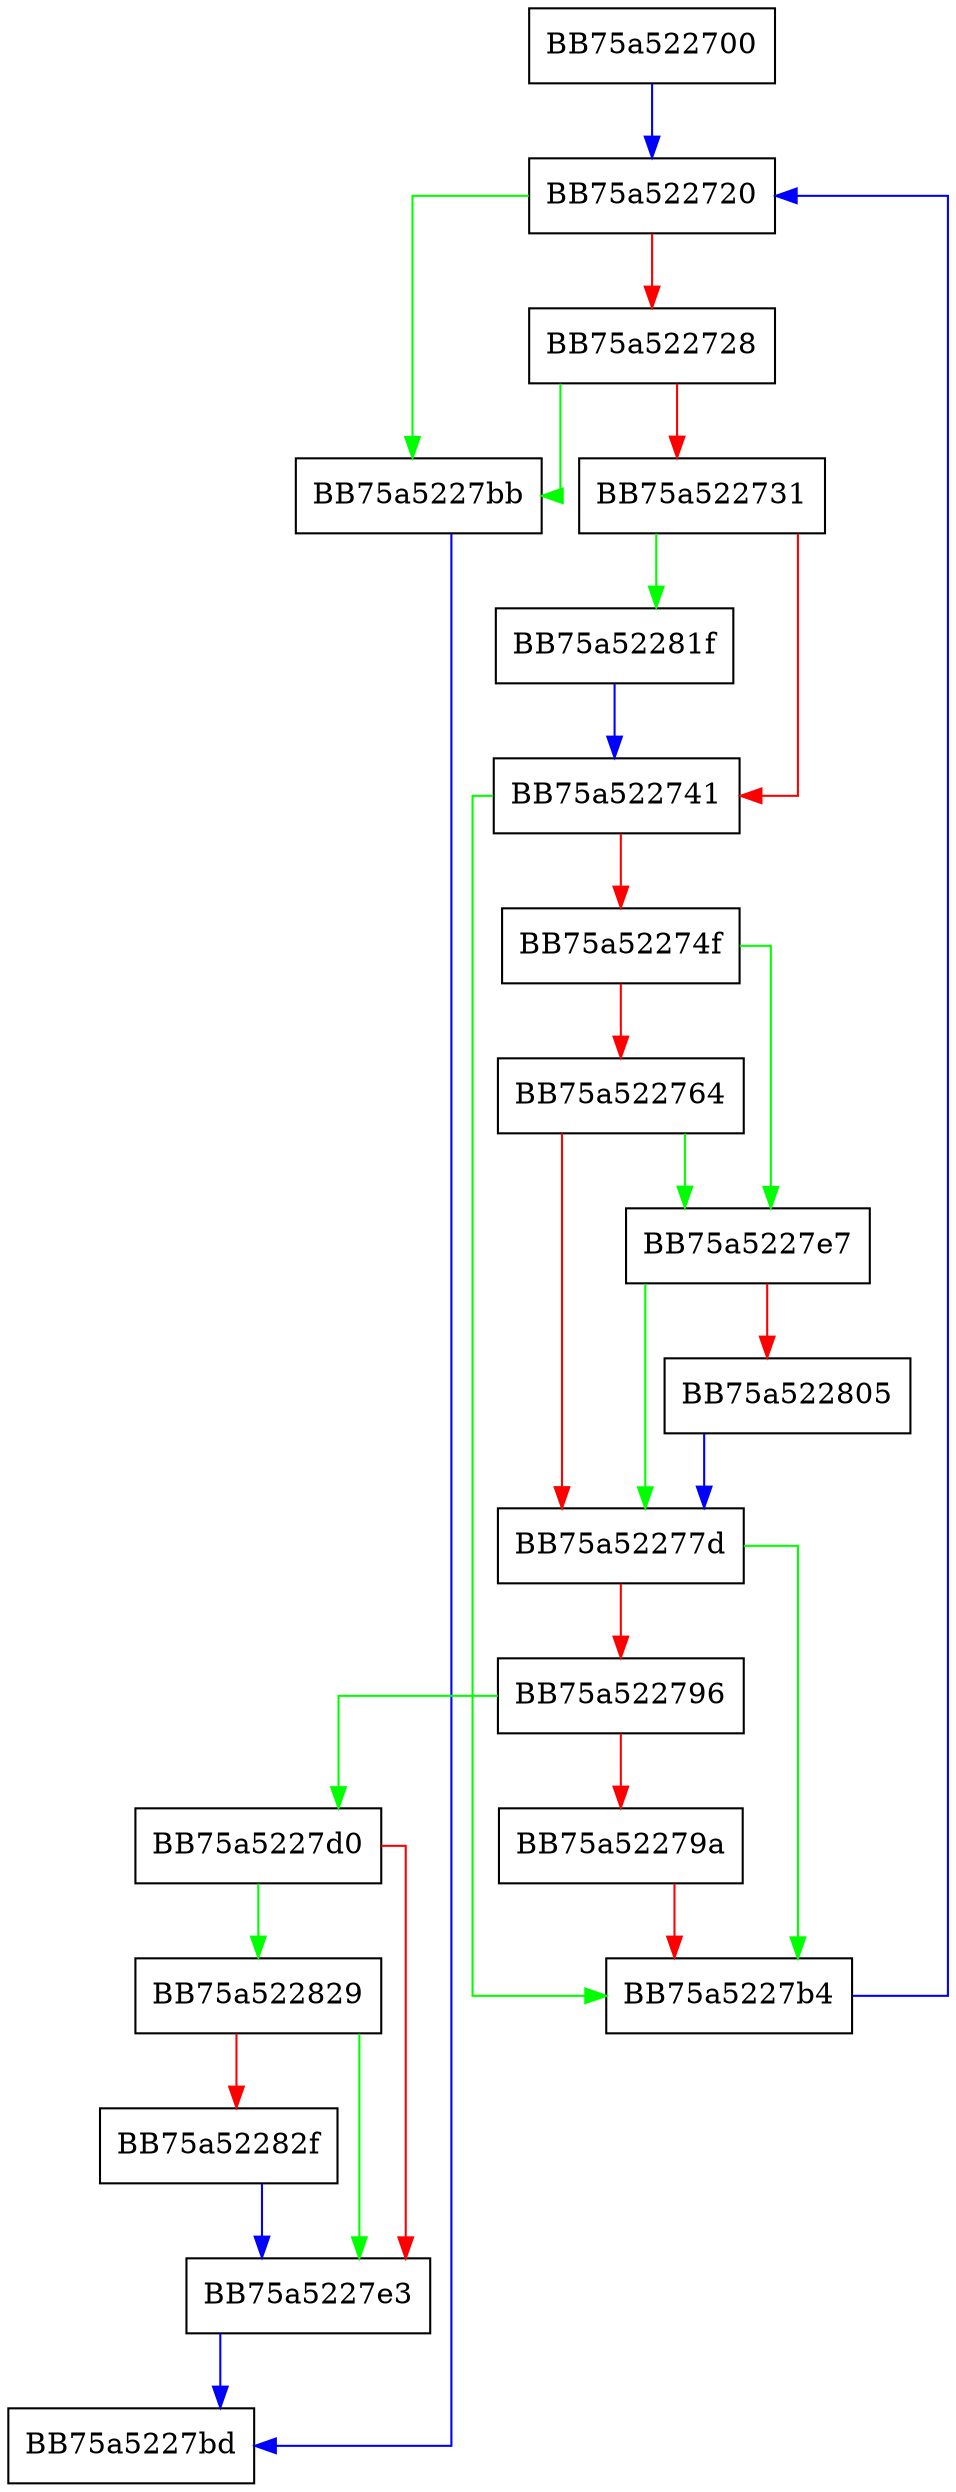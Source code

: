 digraph ApplyNormalizeFilter {
  node [shape="box"];
  graph [splines=ortho];
  BB75a522700 -> BB75a522720 [color="blue"];
  BB75a522720 -> BB75a5227bb [color="green"];
  BB75a522720 -> BB75a522728 [color="red"];
  BB75a522728 -> BB75a5227bb [color="green"];
  BB75a522728 -> BB75a522731 [color="red"];
  BB75a522731 -> BB75a52281f [color="green"];
  BB75a522731 -> BB75a522741 [color="red"];
  BB75a522741 -> BB75a5227b4 [color="green"];
  BB75a522741 -> BB75a52274f [color="red"];
  BB75a52274f -> BB75a5227e7 [color="green"];
  BB75a52274f -> BB75a522764 [color="red"];
  BB75a522764 -> BB75a5227e7 [color="green"];
  BB75a522764 -> BB75a52277d [color="red"];
  BB75a52277d -> BB75a5227b4 [color="green"];
  BB75a52277d -> BB75a522796 [color="red"];
  BB75a522796 -> BB75a5227d0 [color="green"];
  BB75a522796 -> BB75a52279a [color="red"];
  BB75a52279a -> BB75a5227b4 [color="red"];
  BB75a5227b4 -> BB75a522720 [color="blue"];
  BB75a5227bb -> BB75a5227bd [color="blue"];
  BB75a5227d0 -> BB75a522829 [color="green"];
  BB75a5227d0 -> BB75a5227e3 [color="red"];
  BB75a5227e3 -> BB75a5227bd [color="blue"];
  BB75a5227e7 -> BB75a52277d [color="green"];
  BB75a5227e7 -> BB75a522805 [color="red"];
  BB75a522805 -> BB75a52277d [color="blue"];
  BB75a52281f -> BB75a522741 [color="blue"];
  BB75a522829 -> BB75a5227e3 [color="green"];
  BB75a522829 -> BB75a52282f [color="red"];
  BB75a52282f -> BB75a5227e3 [color="blue"];
}